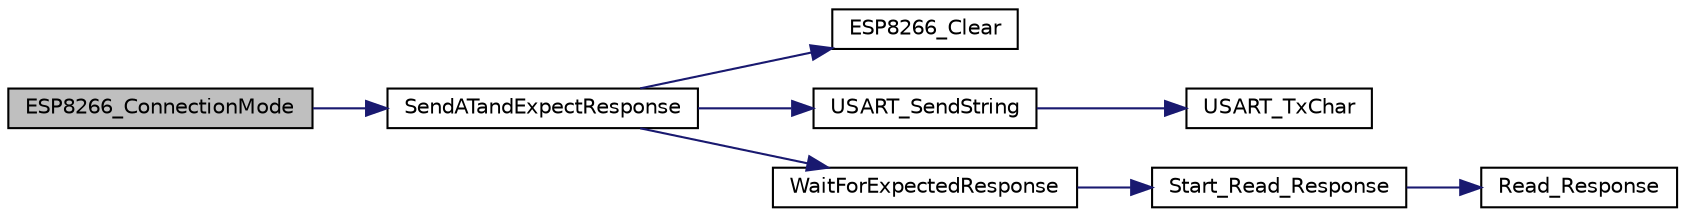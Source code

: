 digraph "ESP8266_ConnectionMode"
{
 // LATEX_PDF_SIZE
  edge [fontname="Helvetica",fontsize="10",labelfontname="Helvetica",labelfontsize="10"];
  node [fontname="Helvetica",fontsize="10",shape=record];
  rankdir="LR";
  Node1 [label="ESP8266_ConnectionMode",height=0.2,width=0.4,color="black", fillcolor="grey75", style="filled", fontcolor="black",tooltip=" "];
  Node1 -> Node2 [color="midnightblue",fontsize="10",style="solid"];
  Node2 [label="SendATandExpectResponse",height=0.2,width=0.4,color="black", fillcolor="white", style="filled",URL="$_e_s_p8266_8c.html#a7ca8294d1bfa0705a0551f317b557665",tooltip=" "];
  Node2 -> Node3 [color="midnightblue",fontsize="10",style="solid"];
  Node3 [label="ESP8266_Clear",height=0.2,width=0.4,color="black", fillcolor="white", style="filled",URL="$_e_s_p8266_8c.html#a233da09cb45069e46cecce2a4f3703d9",tooltip=" "];
  Node2 -> Node4 [color="midnightblue",fontsize="10",style="solid"];
  Node4 [label="USART_SendString",height=0.2,width=0.4,color="black", fillcolor="white", style="filled",URL="$_u_s_a_r_t___r_s232___c__file_8c.html#a8db0afaf74e5c08a85e4fb1eeb43bba7",tooltip=" "];
  Node4 -> Node5 [color="midnightblue",fontsize="10",style="solid"];
  Node5 [label="USART_TxChar",height=0.2,width=0.4,color="black", fillcolor="white", style="filled",URL="$_u_s_a_r_t___r_s232___c__file_8c.html#ab4bd691ef08444e153fe39abf7501069",tooltip=" "];
  Node2 -> Node6 [color="midnightblue",fontsize="10",style="solid"];
  Node6 [label="WaitForExpectedResponse",height=0.2,width=0.4,color="black", fillcolor="white", style="filled",URL="$_e_s_p8266_8c.html#a6fe24d03669f3faf3a6e1d6010d8e736",tooltip=" "];
  Node6 -> Node7 [color="midnightblue",fontsize="10",style="solid"];
  Node7 [label="Start_Read_Response",height=0.2,width=0.4,color="black", fillcolor="white", style="filled",URL="$_e_s_p8266_8c.html#a4ad4af30f6c487654beb9cd173765479",tooltip=" "];
  Node7 -> Node8 [color="midnightblue",fontsize="10",style="solid"];
  Node8 [label="Read_Response",height=0.2,width=0.4,color="black", fillcolor="white", style="filled",URL="$_e_s_p8266_8c.html#a2d6e85eb98d8670ad4031914786f2050",tooltip=" "];
}
